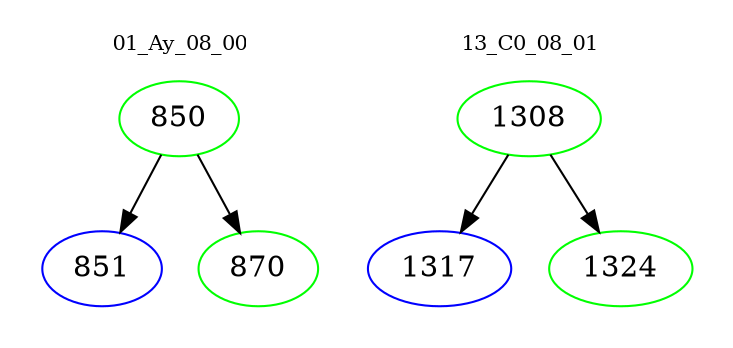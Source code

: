 digraph{
subgraph cluster_0 {
color = white
label = "01_Ay_08_00";
fontsize=10;
T0_850 [label="850", color="green"]
T0_850 -> T0_851 [color="black"]
T0_851 [label="851", color="blue"]
T0_850 -> T0_870 [color="black"]
T0_870 [label="870", color="green"]
}
subgraph cluster_1 {
color = white
label = "13_C0_08_01";
fontsize=10;
T1_1308 [label="1308", color="green"]
T1_1308 -> T1_1317 [color="black"]
T1_1317 [label="1317", color="blue"]
T1_1308 -> T1_1324 [color="black"]
T1_1324 [label="1324", color="green"]
}
}
